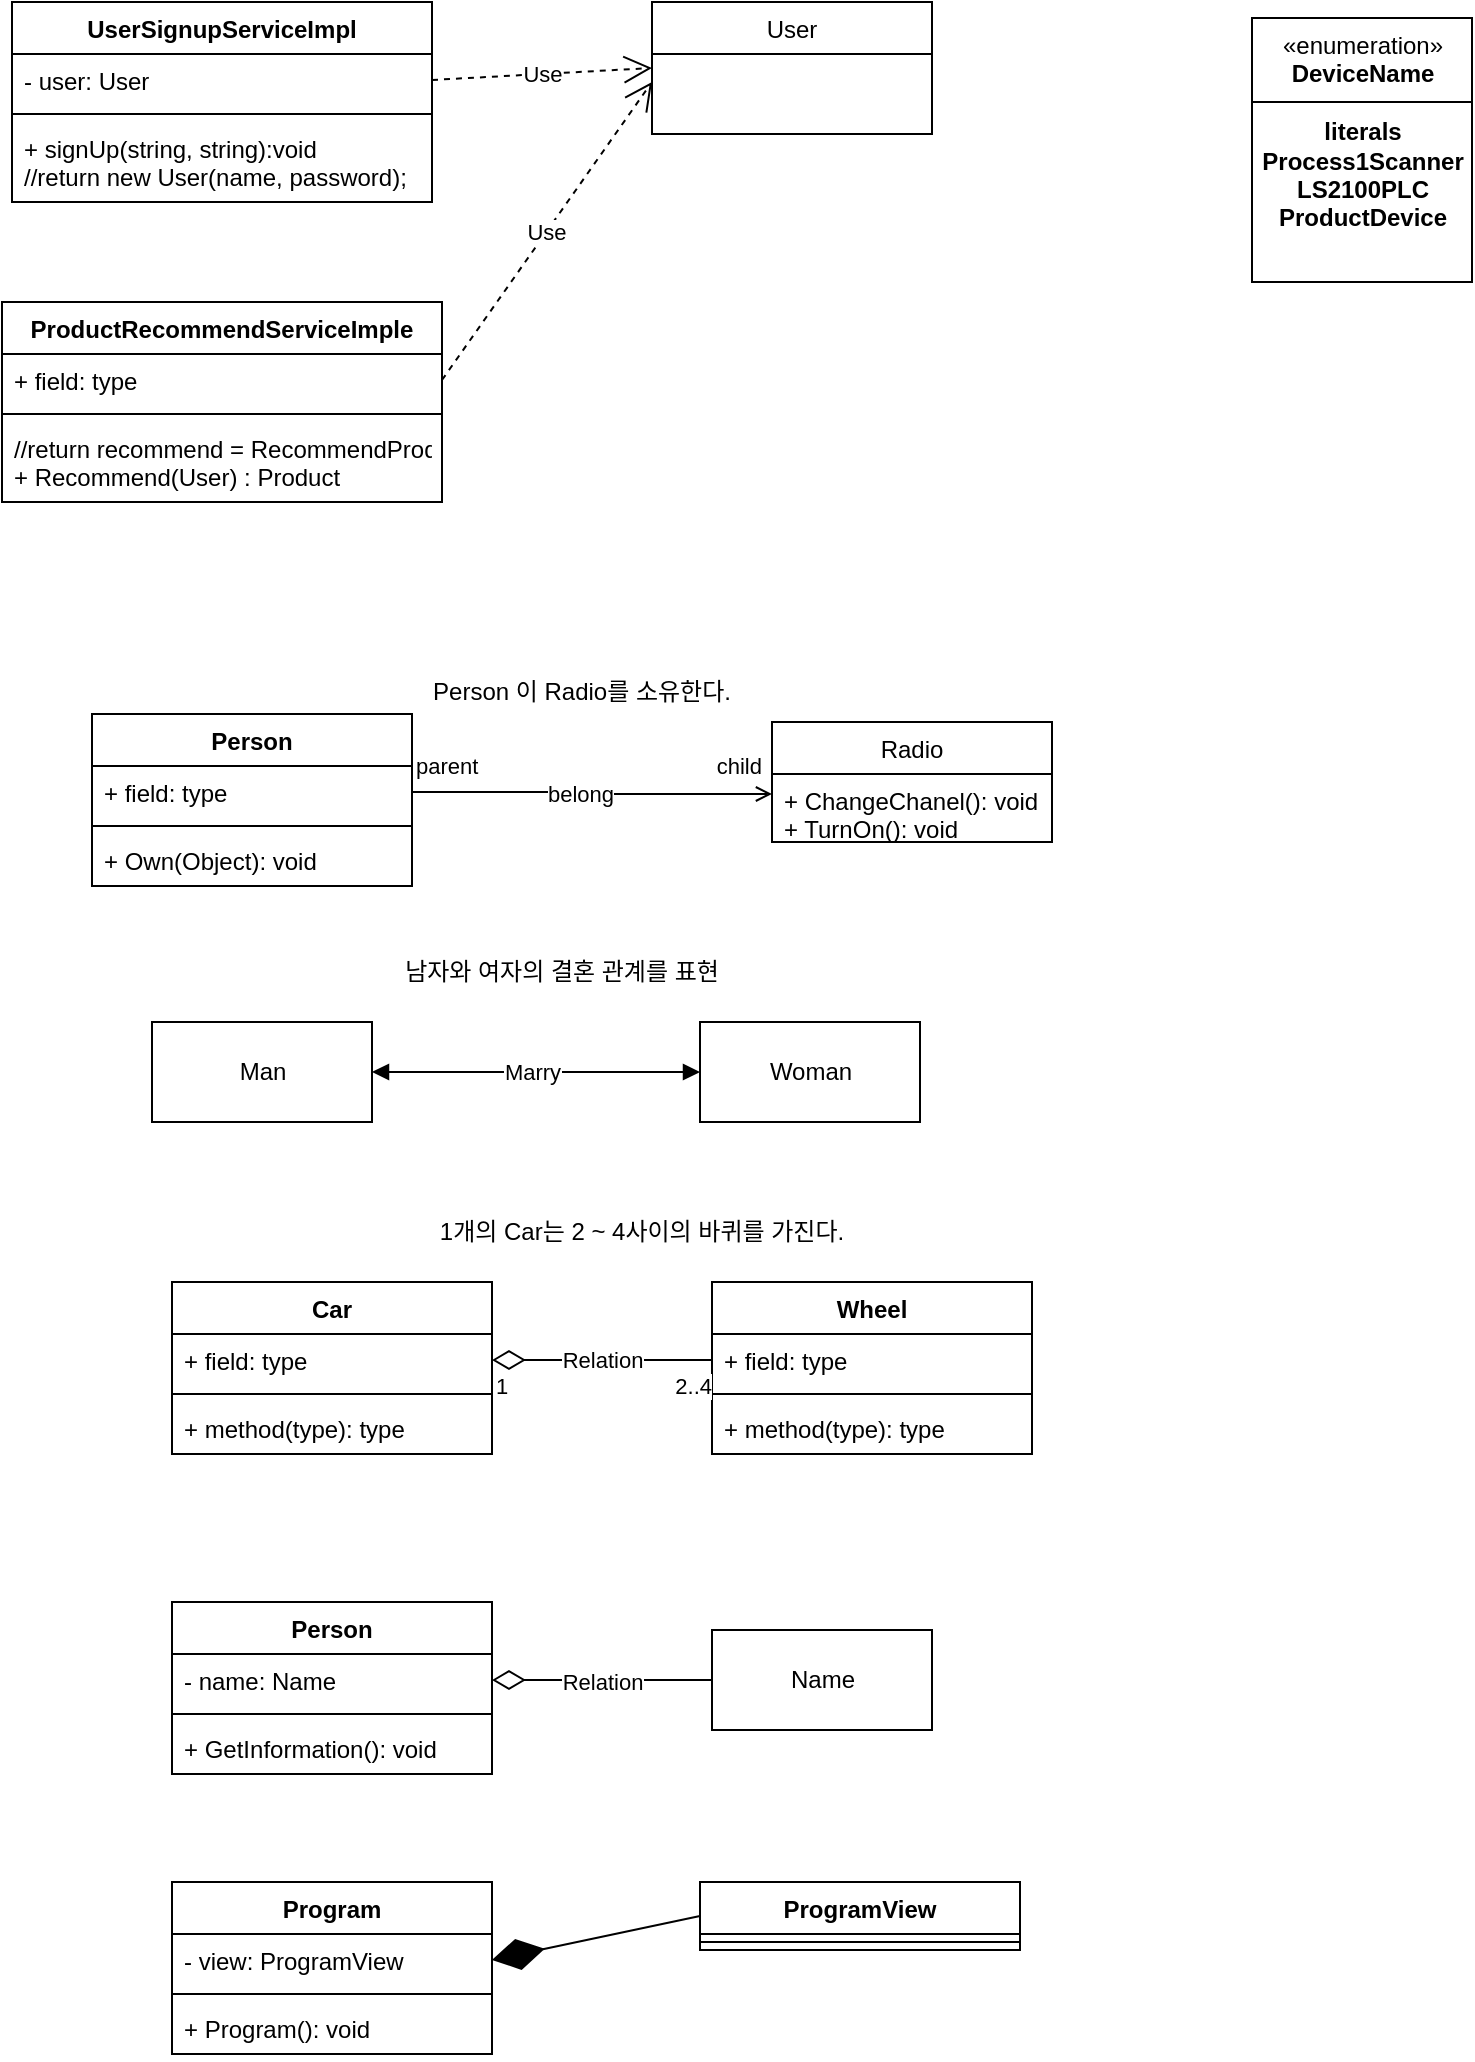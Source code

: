 <mxfile version="20.6.2" type="device"><diagram id="C5RBs43oDa-KdzZeNtuy" name="Page-1"><mxGraphModel dx="1422" dy="794" grid="1" gridSize="10" guides="1" tooltips="1" connect="1" arrows="1" fold="1" page="1" pageScale="1" pageWidth="827" pageHeight="1169" math="0" shadow="0"><root><mxCell id="WIyWlLk6GJQsqaUBKTNV-0"/><mxCell id="WIyWlLk6GJQsqaUBKTNV-1" parent="WIyWlLk6GJQsqaUBKTNV-0"/><mxCell id="_yzpyGeiF2zsuUhKDDpH-0" value="User" style="swimlane;fontStyle=0;childLayout=stackLayout;horizontal=1;startSize=26;fillColor=none;horizontalStack=0;resizeParent=1;resizeParentMax=0;resizeLast=0;collapsible=1;marginBottom=0;" parent="WIyWlLk6GJQsqaUBKTNV-1" vertex="1"><mxGeometry x="340" y="50" width="140" height="66" as="geometry"/></mxCell><mxCell id="_yzpyGeiF2zsuUhKDDpH-4" value="UserSignupServiceImpl" style="swimlane;fontStyle=1;align=center;verticalAlign=top;childLayout=stackLayout;horizontal=1;startSize=26;horizontalStack=0;resizeParent=1;resizeParentMax=0;resizeLast=0;collapsible=1;marginBottom=0;" parent="WIyWlLk6GJQsqaUBKTNV-1" vertex="1"><mxGeometry x="20" y="50" width="210" height="100" as="geometry"/></mxCell><mxCell id="_yzpyGeiF2zsuUhKDDpH-5" value="- user: User" style="text;strokeColor=none;fillColor=none;align=left;verticalAlign=top;spacingLeft=4;spacingRight=4;overflow=hidden;rotatable=0;points=[[0,0.5],[1,0.5]];portConstraint=eastwest;" parent="_yzpyGeiF2zsuUhKDDpH-4" vertex="1"><mxGeometry y="26" width="210" height="26" as="geometry"/></mxCell><mxCell id="_yzpyGeiF2zsuUhKDDpH-6" value="" style="line;strokeWidth=1;fillColor=none;align=left;verticalAlign=middle;spacingTop=-1;spacingLeft=3;spacingRight=3;rotatable=0;labelPosition=right;points=[];portConstraint=eastwest;strokeColor=inherit;" parent="_yzpyGeiF2zsuUhKDDpH-4" vertex="1"><mxGeometry y="52" width="210" height="8" as="geometry"/></mxCell><mxCell id="_yzpyGeiF2zsuUhKDDpH-7" value="+ signUp(string, string):void&#10;//return new User(name, password);" style="text;strokeColor=none;fillColor=none;align=left;verticalAlign=top;spacingLeft=4;spacingRight=4;overflow=hidden;rotatable=0;points=[[0,0.5],[1,0.5]];portConstraint=eastwest;" parent="_yzpyGeiF2zsuUhKDDpH-4" vertex="1"><mxGeometry y="60" width="210" height="40" as="geometry"/></mxCell><mxCell id="_yzpyGeiF2zsuUhKDDpH-9" value="Use" style="endArrow=open;endSize=12;dashed=1;html=1;rounded=0;exitX=1;exitY=0.5;exitDx=0;exitDy=0;entryX=0;entryY=0.5;entryDx=0;entryDy=0;" parent="WIyWlLk6GJQsqaUBKTNV-1" source="_yzpyGeiF2zsuUhKDDpH-5" target="_yzpyGeiF2zsuUhKDDpH-0" edge="1"><mxGeometry width="160" relative="1" as="geometry"><mxPoint x="250" y="180" as="sourcePoint"/><mxPoint x="410" y="180" as="targetPoint"/></mxGeometry></mxCell><mxCell id="_yzpyGeiF2zsuUhKDDpH-10" value="ProductRecommendServiceImple" style="swimlane;fontStyle=1;align=center;verticalAlign=top;childLayout=stackLayout;horizontal=1;startSize=26;horizontalStack=0;resizeParent=1;resizeParentMax=0;resizeLast=0;collapsible=1;marginBottom=0;" parent="WIyWlLk6GJQsqaUBKTNV-1" vertex="1"><mxGeometry x="15" y="200" width="220" height="100" as="geometry"/></mxCell><mxCell id="_yzpyGeiF2zsuUhKDDpH-11" value="+ field: type" style="text;strokeColor=none;fillColor=none;align=left;verticalAlign=top;spacingLeft=4;spacingRight=4;overflow=hidden;rotatable=0;points=[[0,0.5],[1,0.5]];portConstraint=eastwest;" parent="_yzpyGeiF2zsuUhKDDpH-10" vertex="1"><mxGeometry y="26" width="220" height="26" as="geometry"/></mxCell><mxCell id="_yzpyGeiF2zsuUhKDDpH-12" value="" style="line;strokeWidth=1;fillColor=none;align=left;verticalAlign=middle;spacingTop=-1;spacingLeft=3;spacingRight=3;rotatable=0;labelPosition=right;points=[];portConstraint=eastwest;strokeColor=inherit;" parent="_yzpyGeiF2zsuUhKDDpH-10" vertex="1"><mxGeometry y="52" width="220" height="8" as="geometry"/></mxCell><mxCell id="_yzpyGeiF2zsuUhKDDpH-13" value="//return recommend = RecommendProduct(user);&#10;+ Recommend(User) : Product" style="text;strokeColor=none;fillColor=none;align=left;verticalAlign=top;spacingLeft=4;spacingRight=4;overflow=hidden;rotatable=0;points=[[0,0.5],[1,0.5]];portConstraint=eastwest;" parent="_yzpyGeiF2zsuUhKDDpH-10" vertex="1"><mxGeometry y="60" width="220" height="40" as="geometry"/></mxCell><mxCell id="_yzpyGeiF2zsuUhKDDpH-15" value="Use" style="endArrow=open;endSize=12;dashed=1;html=1;rounded=0;exitX=1;exitY=0.5;exitDx=0;exitDy=0;" parent="WIyWlLk6GJQsqaUBKTNV-1" source="_yzpyGeiF2zsuUhKDDpH-11" edge="1"><mxGeometry width="160" relative="1" as="geometry"><mxPoint x="240" y="350" as="sourcePoint"/><mxPoint x="340" y="90" as="targetPoint"/></mxGeometry></mxCell><mxCell id="rM_XH7w2oZjGZ0wqj8mj-5" value="Radio" style="swimlane;fontStyle=0;childLayout=stackLayout;horizontal=1;startSize=26;fillColor=none;horizontalStack=0;resizeParent=1;resizeParentMax=0;resizeLast=0;collapsible=1;marginBottom=0;" parent="WIyWlLk6GJQsqaUBKTNV-1" vertex="1"><mxGeometry x="400" y="410" width="140" height="60" as="geometry"/></mxCell><mxCell id="rM_XH7w2oZjGZ0wqj8mj-8" value="+ ChangeChanel(): void&#10;+ TurnOn(): void" style="text;strokeColor=none;fillColor=none;align=left;verticalAlign=top;spacingLeft=4;spacingRight=4;overflow=hidden;rotatable=0;points=[[0,0.5],[1,0.5]];portConstraint=eastwest;" parent="rM_XH7w2oZjGZ0wqj8mj-5" vertex="1"><mxGeometry y="26" width="140" height="34" as="geometry"/></mxCell><mxCell id="rM_XH7w2oZjGZ0wqj8mj-13" value="" style="endArrow=open;html=1;edgeStyle=orthogonalEdgeStyle;rounded=0;exitX=1;exitY=0.5;exitDx=0;exitDy=0;strokeWidth=1;endFill=0;startArrow=none;startFill=0;entryX=0;entryY=0.294;entryDx=0;entryDy=0;entryPerimeter=0;" parent="WIyWlLk6GJQsqaUBKTNV-1" target="rM_XH7w2oZjGZ0wqj8mj-8" edge="1"><mxGeometry relative="1" as="geometry"><mxPoint x="220" y="445" as="sourcePoint"/><mxPoint x="340" y="450" as="targetPoint"/><Array as="points"><mxPoint x="310" y="445"/></Array></mxGeometry></mxCell><mxCell id="rM_XH7w2oZjGZ0wqj8mj-14" value="parent" style="edgeLabel;resizable=0;html=1;align=left;verticalAlign=bottom;" parent="rM_XH7w2oZjGZ0wqj8mj-13" connectable="0" vertex="1"><mxGeometry x="-1" relative="1" as="geometry"><mxPoint y="-5" as="offset"/></mxGeometry></mxCell><mxCell id="rM_XH7w2oZjGZ0wqj8mj-15" value="child" style="edgeLabel;resizable=0;html=1;align=right;verticalAlign=bottom;" parent="rM_XH7w2oZjGZ0wqj8mj-13" connectable="0" vertex="1"><mxGeometry x="1" relative="1" as="geometry"><mxPoint x="-4" y="-5" as="offset"/></mxGeometry></mxCell><mxCell id="rM_XH7w2oZjGZ0wqj8mj-26" value="belong" style="edgeLabel;html=1;align=center;verticalAlign=middle;resizable=0;points=[];" parent="rM_XH7w2oZjGZ0wqj8mj-13" vertex="1" connectable="0"><mxGeometry x="-0.078" y="-1" relative="1" as="geometry"><mxPoint as="offset"/></mxGeometry></mxCell><mxCell id="rM_XH7w2oZjGZ0wqj8mj-16" value="Person 이 Radio를 소유한다." style="text;html=1;strokeColor=none;fillColor=none;align=center;verticalAlign=middle;whiteSpace=wrap;rounded=0;" parent="WIyWlLk6GJQsqaUBKTNV-1" vertex="1"><mxGeometry x="210" y="380" width="190" height="30" as="geometry"/></mxCell><mxCell id="rM_XH7w2oZjGZ0wqj8mj-17" value="Person" style="swimlane;fontStyle=1;align=center;verticalAlign=top;childLayout=stackLayout;horizontal=1;startSize=26;horizontalStack=0;resizeParent=1;resizeParentMax=0;resizeLast=0;collapsible=1;marginBottom=0;" parent="WIyWlLk6GJQsqaUBKTNV-1" vertex="1"><mxGeometry x="60" y="406" width="160" height="86" as="geometry"/></mxCell><mxCell id="rM_XH7w2oZjGZ0wqj8mj-18" value="+ field: type" style="text;strokeColor=none;fillColor=none;align=left;verticalAlign=top;spacingLeft=4;spacingRight=4;overflow=hidden;rotatable=0;points=[[0,0.5],[1,0.5]];portConstraint=eastwest;" parent="rM_XH7w2oZjGZ0wqj8mj-17" vertex="1"><mxGeometry y="26" width="160" height="26" as="geometry"/></mxCell><mxCell id="rM_XH7w2oZjGZ0wqj8mj-19" value="" style="line;strokeWidth=1;fillColor=none;align=left;verticalAlign=middle;spacingTop=-1;spacingLeft=3;spacingRight=3;rotatable=0;labelPosition=right;points=[];portConstraint=eastwest;strokeColor=inherit;" parent="rM_XH7w2oZjGZ0wqj8mj-17" vertex="1"><mxGeometry y="52" width="160" height="8" as="geometry"/></mxCell><mxCell id="rM_XH7w2oZjGZ0wqj8mj-20" value="+ Own(Object): void" style="text;strokeColor=none;fillColor=none;align=left;verticalAlign=top;spacingLeft=4;spacingRight=4;overflow=hidden;rotatable=0;points=[[0,0.5],[1,0.5]];portConstraint=eastwest;" parent="rM_XH7w2oZjGZ0wqj8mj-17" vertex="1"><mxGeometry y="60" width="160" height="26" as="geometry"/></mxCell><mxCell id="rM_XH7w2oZjGZ0wqj8mj-21" value="Man" style="html=1;" parent="WIyWlLk6GJQsqaUBKTNV-1" vertex="1"><mxGeometry x="90" y="560" width="110" height="50" as="geometry"/></mxCell><mxCell id="rM_XH7w2oZjGZ0wqj8mj-22" value="Woman" style="html=1;" parent="WIyWlLk6GJQsqaUBKTNV-1" vertex="1"><mxGeometry x="364" y="560" width="110" height="50" as="geometry"/></mxCell><mxCell id="rM_XH7w2oZjGZ0wqj8mj-23" value="" style="endArrow=block;startArrow=block;endFill=1;startFill=1;html=1;rounded=0;strokeWidth=1;entryX=0;entryY=0.5;entryDx=0;entryDy=0;" parent="WIyWlLk6GJQsqaUBKTNV-1" source="rM_XH7w2oZjGZ0wqj8mj-21" target="rM_XH7w2oZjGZ0wqj8mj-22" edge="1"><mxGeometry width="160" relative="1" as="geometry"><mxPoint x="200" y="585" as="sourcePoint"/><mxPoint x="360" y="585" as="targetPoint"/></mxGeometry></mxCell><mxCell id="rM_XH7w2oZjGZ0wqj8mj-24" value="Marry" style="edgeLabel;html=1;align=center;verticalAlign=middle;resizable=0;points=[];" parent="rM_XH7w2oZjGZ0wqj8mj-23" vertex="1" connectable="0"><mxGeometry x="0.317" y="-1" relative="1" as="geometry"><mxPoint x="-28" y="-1" as="offset"/></mxGeometry></mxCell><mxCell id="rM_XH7w2oZjGZ0wqj8mj-25" value="남자와 여자의 결혼 관계를 표현" style="text;html=1;strokeColor=none;fillColor=none;align=center;verticalAlign=middle;whiteSpace=wrap;rounded=0;" parent="WIyWlLk6GJQsqaUBKTNV-1" vertex="1"><mxGeometry x="200" y="520" width="190" height="30" as="geometry"/></mxCell><mxCell id="rM_XH7w2oZjGZ0wqj8mj-28" value="Car" style="swimlane;fontStyle=1;align=center;verticalAlign=top;childLayout=stackLayout;horizontal=1;startSize=26;horizontalStack=0;resizeParent=1;resizeParentMax=0;resizeLast=0;collapsible=1;marginBottom=0;" parent="WIyWlLk6GJQsqaUBKTNV-1" vertex="1"><mxGeometry x="100" y="690" width="160" height="86" as="geometry"/></mxCell><mxCell id="rM_XH7w2oZjGZ0wqj8mj-29" value="+ field: type" style="text;strokeColor=none;fillColor=none;align=left;verticalAlign=top;spacingLeft=4;spacingRight=4;overflow=hidden;rotatable=0;points=[[0,0.5],[1,0.5]];portConstraint=eastwest;" parent="rM_XH7w2oZjGZ0wqj8mj-28" vertex="1"><mxGeometry y="26" width="160" height="26" as="geometry"/></mxCell><mxCell id="rM_XH7w2oZjGZ0wqj8mj-30" value="" style="line;strokeWidth=1;fillColor=none;align=left;verticalAlign=middle;spacingTop=-1;spacingLeft=3;spacingRight=3;rotatable=0;labelPosition=right;points=[];portConstraint=eastwest;strokeColor=inherit;" parent="rM_XH7w2oZjGZ0wqj8mj-28" vertex="1"><mxGeometry y="52" width="160" height="8" as="geometry"/></mxCell><mxCell id="rM_XH7w2oZjGZ0wqj8mj-31" value="+ method(type): type" style="text;strokeColor=none;fillColor=none;align=left;verticalAlign=top;spacingLeft=4;spacingRight=4;overflow=hidden;rotatable=0;points=[[0,0.5],[1,0.5]];portConstraint=eastwest;" parent="rM_XH7w2oZjGZ0wqj8mj-28" vertex="1"><mxGeometry y="60" width="160" height="26" as="geometry"/></mxCell><mxCell id="rM_XH7w2oZjGZ0wqj8mj-32" value="Wheel" style="swimlane;fontStyle=1;align=center;verticalAlign=top;childLayout=stackLayout;horizontal=1;startSize=26;horizontalStack=0;resizeParent=1;resizeParentMax=0;resizeLast=0;collapsible=1;marginBottom=0;" parent="WIyWlLk6GJQsqaUBKTNV-1" vertex="1"><mxGeometry x="370" y="690" width="160" height="86" as="geometry"/></mxCell><mxCell id="rM_XH7w2oZjGZ0wqj8mj-33" value="+ field: type" style="text;strokeColor=none;fillColor=none;align=left;verticalAlign=top;spacingLeft=4;spacingRight=4;overflow=hidden;rotatable=0;points=[[0,0.5],[1,0.5]];portConstraint=eastwest;" parent="rM_XH7w2oZjGZ0wqj8mj-32" vertex="1"><mxGeometry y="26" width="160" height="26" as="geometry"/></mxCell><mxCell id="rM_XH7w2oZjGZ0wqj8mj-34" value="" style="line;strokeWidth=1;fillColor=none;align=left;verticalAlign=middle;spacingTop=-1;spacingLeft=3;spacingRight=3;rotatable=0;labelPosition=right;points=[];portConstraint=eastwest;strokeColor=inherit;" parent="rM_XH7w2oZjGZ0wqj8mj-32" vertex="1"><mxGeometry y="52" width="160" height="8" as="geometry"/></mxCell><mxCell id="rM_XH7w2oZjGZ0wqj8mj-35" value="+ method(type): type" style="text;strokeColor=none;fillColor=none;align=left;verticalAlign=top;spacingLeft=4;spacingRight=4;overflow=hidden;rotatable=0;points=[[0,0.5],[1,0.5]];portConstraint=eastwest;" parent="rM_XH7w2oZjGZ0wqj8mj-32" vertex="1"><mxGeometry y="60" width="160" height="26" as="geometry"/></mxCell><mxCell id="rM_XH7w2oZjGZ0wqj8mj-36" value="Relation" style="endArrow=none;html=1;endSize=12;startArrow=diamondThin;startSize=14;startFill=0;edgeStyle=orthogonalEdgeStyle;rounded=0;strokeWidth=1;entryX=0;entryY=0.5;entryDx=0;entryDy=0;endFill=0;exitX=1;exitY=0.5;exitDx=0;exitDy=0;" parent="WIyWlLk6GJQsqaUBKTNV-1" source="rM_XH7w2oZjGZ0wqj8mj-29" target="rM_XH7w2oZjGZ0wqj8mj-33" edge="1"><mxGeometry relative="1" as="geometry"><mxPoint x="280" y="790" as="sourcePoint"/><mxPoint x="530" y="730" as="targetPoint"/></mxGeometry></mxCell><mxCell id="rM_XH7w2oZjGZ0wqj8mj-37" value="1" style="edgeLabel;resizable=0;html=1;align=left;verticalAlign=top;" parent="rM_XH7w2oZjGZ0wqj8mj-36" connectable="0" vertex="1"><mxGeometry x="-1" relative="1" as="geometry"/></mxCell><mxCell id="rM_XH7w2oZjGZ0wqj8mj-38" value="2..4" style="edgeLabel;resizable=0;html=1;align=right;verticalAlign=top;" parent="rM_XH7w2oZjGZ0wqj8mj-36" connectable="0" vertex="1"><mxGeometry x="1" relative="1" as="geometry"/></mxCell><mxCell id="rM_XH7w2oZjGZ0wqj8mj-39" value="1개의 Car는 2 ~ 4사이의 바퀴를 가진다." style="text;html=1;strokeColor=none;fillColor=none;align=center;verticalAlign=middle;whiteSpace=wrap;rounded=0;" parent="WIyWlLk6GJQsqaUBKTNV-1" vertex="1"><mxGeometry x="220" y="650" width="230" height="30" as="geometry"/></mxCell><mxCell id="rM_XH7w2oZjGZ0wqj8mj-40" value="Person" style="swimlane;fontStyle=1;align=center;verticalAlign=top;childLayout=stackLayout;horizontal=1;startSize=26;horizontalStack=0;resizeParent=1;resizeParentMax=0;resizeLast=0;collapsible=1;marginBottom=0;" parent="WIyWlLk6GJQsqaUBKTNV-1" vertex="1"><mxGeometry x="100" y="850" width="160" height="86" as="geometry"/></mxCell><mxCell id="rM_XH7w2oZjGZ0wqj8mj-41" value="- name: Name" style="text;strokeColor=none;fillColor=none;align=left;verticalAlign=top;spacingLeft=4;spacingRight=4;overflow=hidden;rotatable=0;points=[[0,0.5],[1,0.5]];portConstraint=eastwest;" parent="rM_XH7w2oZjGZ0wqj8mj-40" vertex="1"><mxGeometry y="26" width="160" height="26" as="geometry"/></mxCell><mxCell id="rM_XH7w2oZjGZ0wqj8mj-42" value="" style="line;strokeWidth=1;fillColor=none;align=left;verticalAlign=middle;spacingTop=-1;spacingLeft=3;spacingRight=3;rotatable=0;labelPosition=right;points=[];portConstraint=eastwest;strokeColor=inherit;" parent="rM_XH7w2oZjGZ0wqj8mj-40" vertex="1"><mxGeometry y="52" width="160" height="8" as="geometry"/></mxCell><mxCell id="rM_XH7w2oZjGZ0wqj8mj-43" value="+ GetInformation(): void" style="text;strokeColor=none;fillColor=none;align=left;verticalAlign=top;spacingLeft=4;spacingRight=4;overflow=hidden;rotatable=0;points=[[0,0.5],[1,0.5]];portConstraint=eastwest;" parent="rM_XH7w2oZjGZ0wqj8mj-40" vertex="1"><mxGeometry y="60" width="160" height="26" as="geometry"/></mxCell><mxCell id="rM_XH7w2oZjGZ0wqj8mj-48" value="Relation" style="endArrow=none;html=1;endSize=12;startArrow=diamondThin;startSize=14;startFill=0;edgeStyle=orthogonalEdgeStyle;rounded=0;strokeWidth=1;entryX=0;entryY=0.5;entryDx=0;entryDy=0;endFill=0;exitX=1;exitY=0.5;exitDx=0;exitDy=0;" parent="WIyWlLk6GJQsqaUBKTNV-1" source="rM_XH7w2oZjGZ0wqj8mj-41" edge="1"><mxGeometry relative="1" as="geometry"><mxPoint x="280" y="950" as="sourcePoint"/><mxPoint x="370" y="889" as="targetPoint"/></mxGeometry></mxCell><mxCell id="rM_XH7w2oZjGZ0wqj8mj-51" value="Name" style="html=1;" parent="WIyWlLk6GJQsqaUBKTNV-1" vertex="1"><mxGeometry x="370" y="864" width="110" height="50" as="geometry"/></mxCell><mxCell id="wnno0qbJrK8iagMT4yJ3-0" value="Program" style="swimlane;fontStyle=1;align=center;verticalAlign=top;childLayout=stackLayout;horizontal=1;startSize=26;horizontalStack=0;resizeParent=1;resizeParentMax=0;resizeLast=0;collapsible=1;marginBottom=0;" parent="WIyWlLk6GJQsqaUBKTNV-1" vertex="1"><mxGeometry x="100" y="990" width="160" height="86" as="geometry"/></mxCell><mxCell id="wnno0qbJrK8iagMT4yJ3-1" value="- view: ProgramView" style="text;strokeColor=none;fillColor=none;align=left;verticalAlign=top;spacingLeft=4;spacingRight=4;overflow=hidden;rotatable=0;points=[[0,0.5],[1,0.5]];portConstraint=eastwest;" parent="wnno0qbJrK8iagMT4yJ3-0" vertex="1"><mxGeometry y="26" width="160" height="26" as="geometry"/></mxCell><mxCell id="wnno0qbJrK8iagMT4yJ3-2" value="" style="line;strokeWidth=1;fillColor=none;align=left;verticalAlign=middle;spacingTop=-1;spacingLeft=3;spacingRight=3;rotatable=0;labelPosition=right;points=[];portConstraint=eastwest;strokeColor=inherit;" parent="wnno0qbJrK8iagMT4yJ3-0" vertex="1"><mxGeometry y="52" width="160" height="8" as="geometry"/></mxCell><mxCell id="wnno0qbJrK8iagMT4yJ3-3" value="+ Program(): void" style="text;strokeColor=none;fillColor=none;align=left;verticalAlign=top;spacingLeft=4;spacingRight=4;overflow=hidden;rotatable=0;points=[[0,0.5],[1,0.5]];portConstraint=eastwest;" parent="wnno0qbJrK8iagMT4yJ3-0" vertex="1"><mxGeometry y="60" width="160" height="26" as="geometry"/></mxCell><mxCell id="wnno0qbJrK8iagMT4yJ3-5" value="ProgramView" style="swimlane;fontStyle=1;align=center;verticalAlign=top;childLayout=stackLayout;horizontal=1;startSize=26;horizontalStack=0;resizeParent=1;resizeParentMax=0;resizeLast=0;collapsible=1;marginBottom=0;" parent="WIyWlLk6GJQsqaUBKTNV-1" vertex="1"><mxGeometry x="364" y="990" width="160" height="34" as="geometry"/></mxCell><mxCell id="wnno0qbJrK8iagMT4yJ3-7" value="" style="line;strokeWidth=1;fillColor=none;align=left;verticalAlign=middle;spacingTop=-1;spacingLeft=3;spacingRight=3;rotatable=0;labelPosition=right;points=[];portConstraint=eastwest;strokeColor=inherit;" parent="wnno0qbJrK8iagMT4yJ3-5" vertex="1"><mxGeometry y="26" width="160" height="8" as="geometry"/></mxCell><mxCell id="wnno0qbJrK8iagMT4yJ3-9" value="" style="endArrow=diamondThin;endFill=1;endSize=24;html=1;rounded=0;exitX=0;exitY=0.5;exitDx=0;exitDy=0;entryX=1;entryY=0.5;entryDx=0;entryDy=0;" parent="WIyWlLk6GJQsqaUBKTNV-1" source="wnno0qbJrK8iagMT4yJ3-5" target="wnno0qbJrK8iagMT4yJ3-1" edge="1"><mxGeometry width="160" relative="1" as="geometry"><mxPoint x="370" y="1050" as="sourcePoint"/><mxPoint x="530" y="1050" as="targetPoint"/></mxGeometry></mxCell><mxCell id="NYwIXu5mkXryYsH8utuo-1" value="«enumeration»&lt;br&gt;&lt;b&gt;DeviceName&lt;br&gt;&lt;br&gt;literals&lt;br&gt;Process1Scanner&lt;br&gt;LS2100PLC&lt;br&gt;ProductDevice&lt;br&gt;&lt;/b&gt;" style="html=1;verticalAlign=top;" vertex="1" parent="WIyWlLk6GJQsqaUBKTNV-1"><mxGeometry x="640" y="58" width="110" height="132" as="geometry"/></mxCell><mxCell id="NYwIXu5mkXryYsH8utuo-2" value="" style="line;strokeWidth=1;fillColor=none;align=left;verticalAlign=middle;spacingTop=-1;spacingLeft=3;spacingRight=3;rotatable=0;labelPosition=right;points=[];portConstraint=eastwest;strokeColor=inherit;" vertex="1" parent="WIyWlLk6GJQsqaUBKTNV-1"><mxGeometry x="640" y="89" width="110" height="22" as="geometry"/></mxCell></root></mxGraphModel></diagram></mxfile>